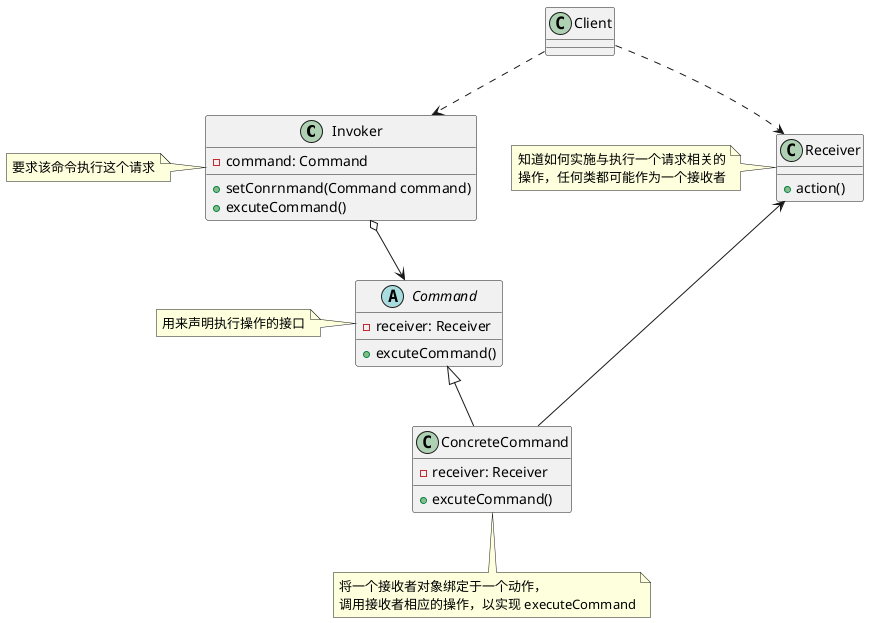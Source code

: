 @startuml design

class Invoker{
    - command: Command
    + setConrnmand(Command command)
    + excuteCommand()
}

note left of Invoker 
    要求该命令执行这个请求
end note

Client ..> Invoker

class Receiver{
    + action()
}

Client ..> Receiver

note left of Receiver
知道如何实施与执行一个请求相关的
操作，任何类都可能作为一个接收者
end note

abstract Command {
    - receiver: Receiver
    + excuteCommand()
}

note left of Command
用来声明执行操作的接口
end note

Invoker o--> Command

class ConcreteCommand {
    - receiver: Receiver
    + excuteCommand()
}

note bottom of ConcreteCommand
将一个接收者对象绑定于一个动作，
调用接收者相应的操作，以实现 executeCommand
end note

Command <|-- ConcreteCommand

Receiver <-- ConcreteCommand

@enduml